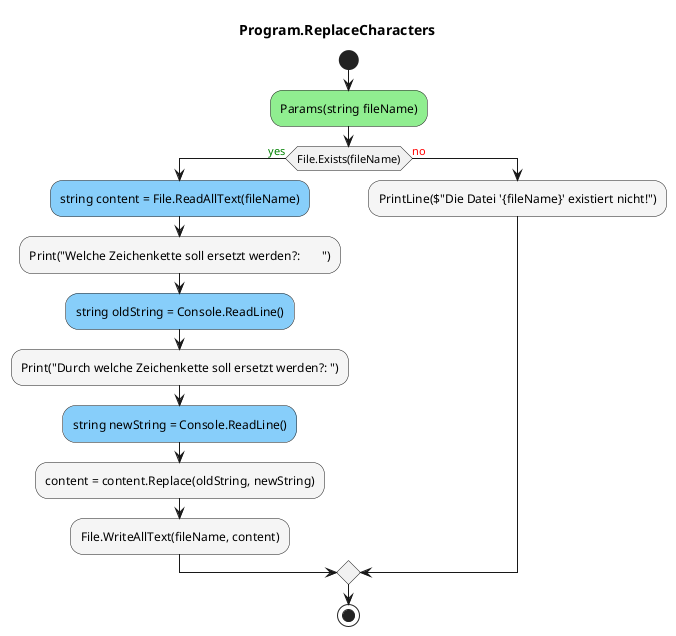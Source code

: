 @startuml Program.ReplaceCharacters
title Program.ReplaceCharacters
start
#LightGreen:Params(string fileName);
if (File.Exists(fileName)) then (<color:green>yes)
        #LightSkyBlue:string content = File.ReadAllText(fileName);
        #WhiteSmoke:Print("Welche Zeichenkette soll ersetzt werden?:       ");
        #LightSkyBlue:string oldString = Console.ReadLine();
        #WhiteSmoke:Print("Durch welche Zeichenkette soll ersetzt werden?: ");
        #LightSkyBlue:string newString = Console.ReadLine();
        #WhiteSmoke:content = content.Replace(oldString, newString);
        #WhiteSmoke:File.WriteAllText(fileName, content);
    else (<color:red>no)
            #WhiteSmoke:PrintLine($"Die Datei '{fileName}' existiert nicht!");
endif
stop
@enduml
